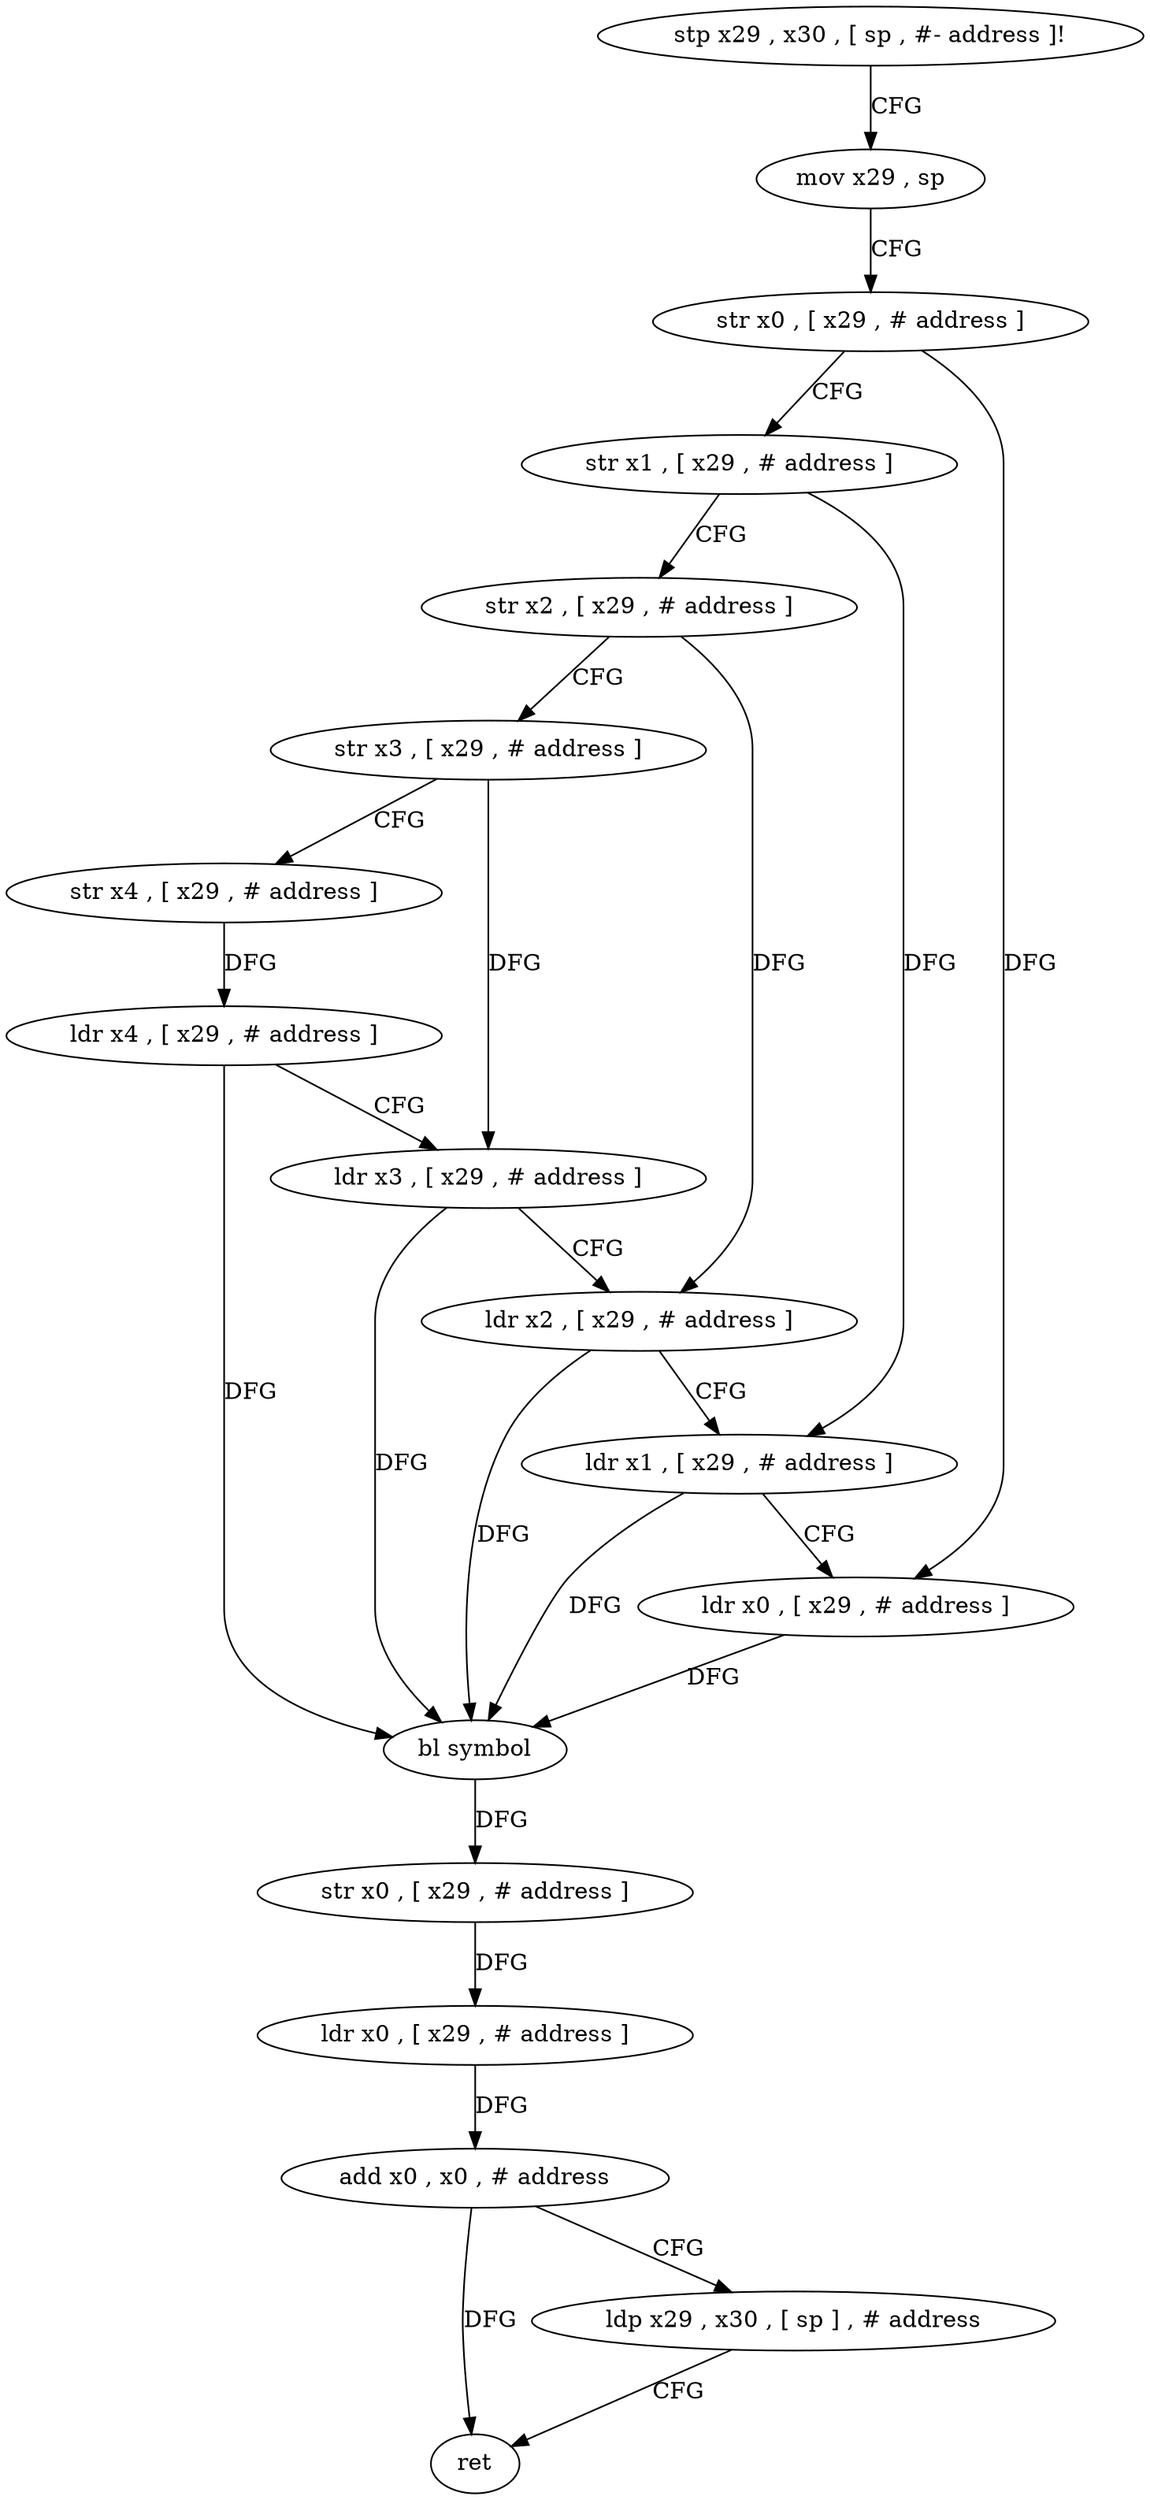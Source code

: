 digraph "func" {
"192732" [label = "stp x29 , x30 , [ sp , #- address ]!" ]
"192736" [label = "mov x29 , sp" ]
"192740" [label = "str x0 , [ x29 , # address ]" ]
"192744" [label = "str x1 , [ x29 , # address ]" ]
"192748" [label = "str x2 , [ x29 , # address ]" ]
"192752" [label = "str x3 , [ x29 , # address ]" ]
"192756" [label = "str x4 , [ x29 , # address ]" ]
"192760" [label = "ldr x4 , [ x29 , # address ]" ]
"192764" [label = "ldr x3 , [ x29 , # address ]" ]
"192768" [label = "ldr x2 , [ x29 , # address ]" ]
"192772" [label = "ldr x1 , [ x29 , # address ]" ]
"192776" [label = "ldr x0 , [ x29 , # address ]" ]
"192780" [label = "bl symbol" ]
"192784" [label = "str x0 , [ x29 , # address ]" ]
"192788" [label = "ldr x0 , [ x29 , # address ]" ]
"192792" [label = "add x0 , x0 , # address" ]
"192796" [label = "ldp x29 , x30 , [ sp ] , # address" ]
"192800" [label = "ret" ]
"192732" -> "192736" [ label = "CFG" ]
"192736" -> "192740" [ label = "CFG" ]
"192740" -> "192744" [ label = "CFG" ]
"192740" -> "192776" [ label = "DFG" ]
"192744" -> "192748" [ label = "CFG" ]
"192744" -> "192772" [ label = "DFG" ]
"192748" -> "192752" [ label = "CFG" ]
"192748" -> "192768" [ label = "DFG" ]
"192752" -> "192756" [ label = "CFG" ]
"192752" -> "192764" [ label = "DFG" ]
"192756" -> "192760" [ label = "DFG" ]
"192760" -> "192764" [ label = "CFG" ]
"192760" -> "192780" [ label = "DFG" ]
"192764" -> "192768" [ label = "CFG" ]
"192764" -> "192780" [ label = "DFG" ]
"192768" -> "192772" [ label = "CFG" ]
"192768" -> "192780" [ label = "DFG" ]
"192772" -> "192776" [ label = "CFG" ]
"192772" -> "192780" [ label = "DFG" ]
"192776" -> "192780" [ label = "DFG" ]
"192780" -> "192784" [ label = "DFG" ]
"192784" -> "192788" [ label = "DFG" ]
"192788" -> "192792" [ label = "DFG" ]
"192792" -> "192796" [ label = "CFG" ]
"192792" -> "192800" [ label = "DFG" ]
"192796" -> "192800" [ label = "CFG" ]
}

